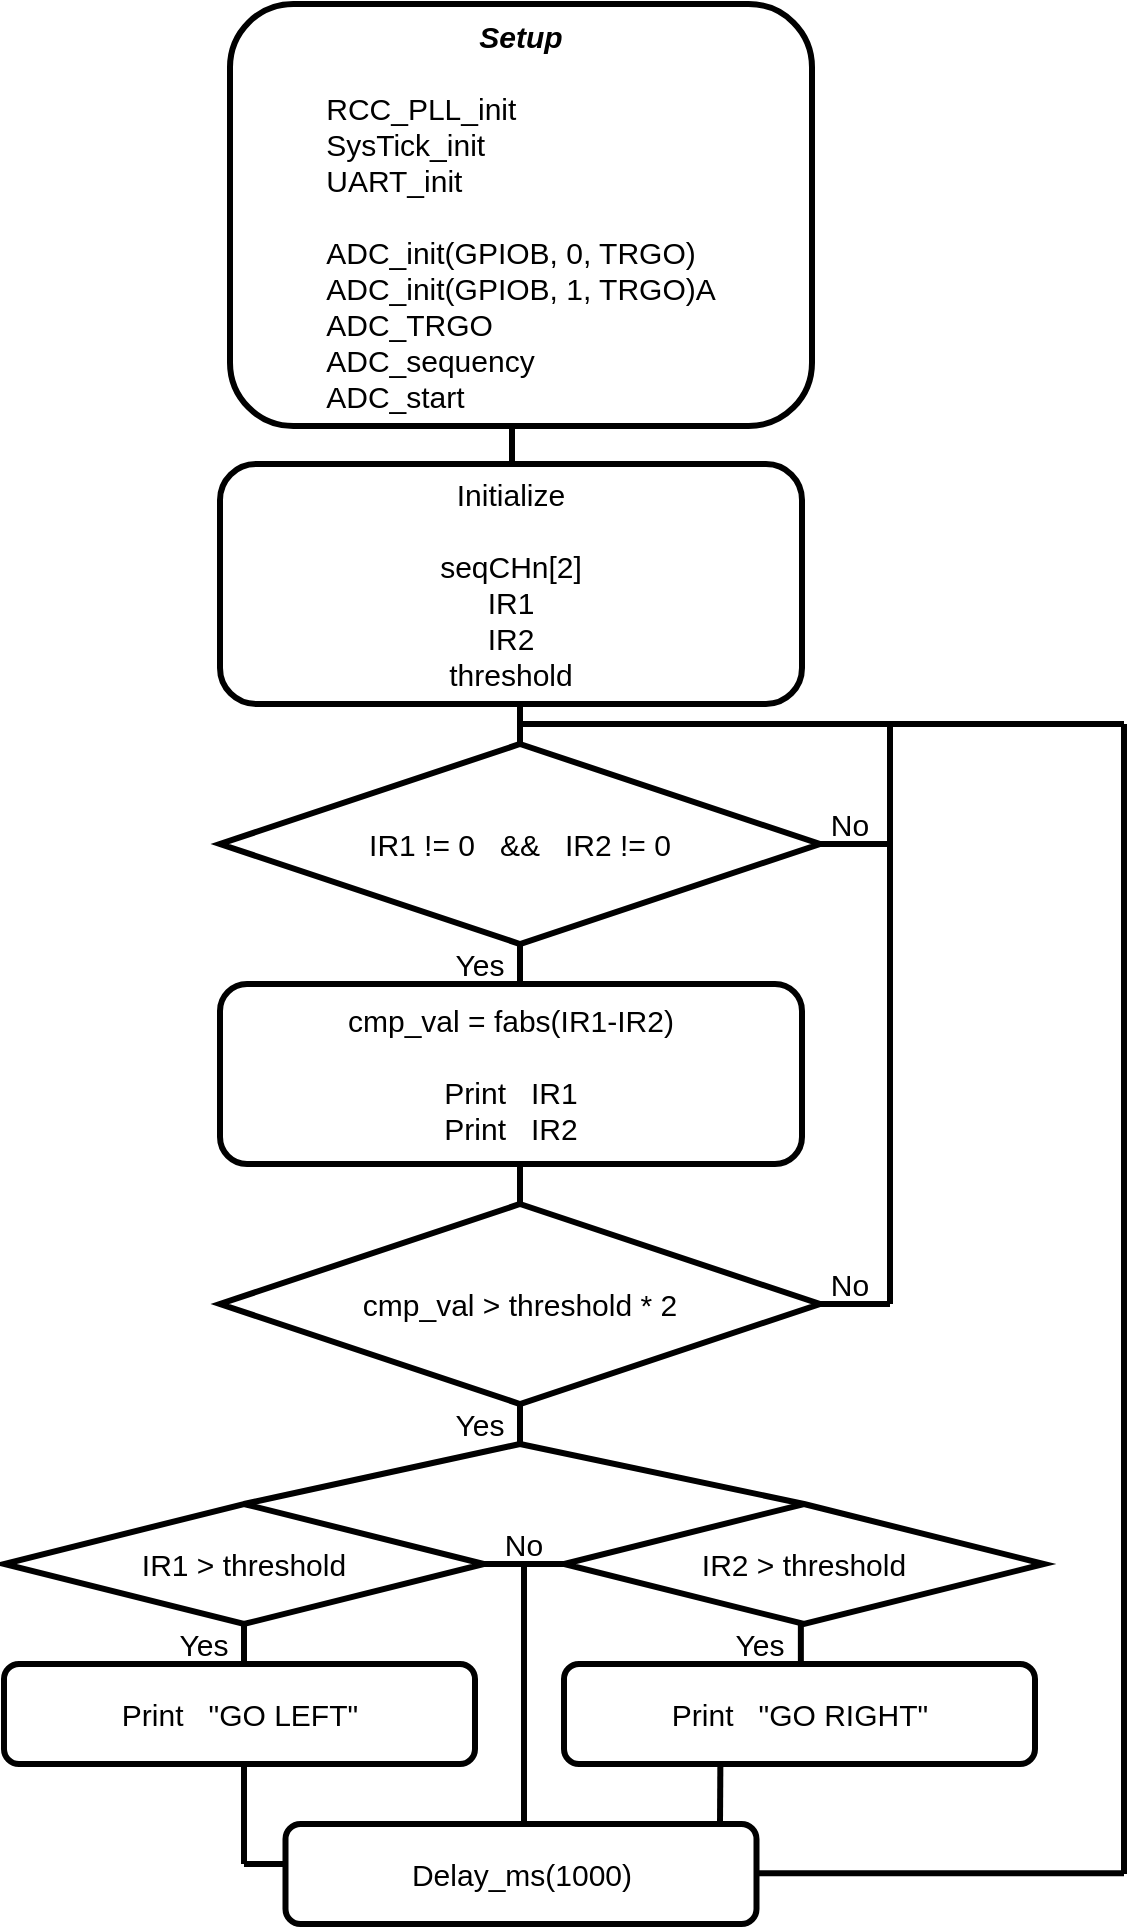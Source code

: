 <mxfile version="15.2.7" type="device"><diagram id="W0j-wVub7BevKi_JYIw6" name="페이지-1"><mxGraphModel dx="1987" dy="2181" grid="1" gridSize="10" guides="1" tooltips="1" connect="1" arrows="1" fold="1" page="1" pageScale="1" pageWidth="827" pageHeight="1169" math="0" shadow="0"><root><mxCell id="0"/><mxCell id="1" parent="0"/><mxCell id="pfp5ijlTgk-dWuZeDqmA-1" value="&lt;font style=&quot;font-size: 15px;&quot;&gt;&lt;font style=&quot;font-size: 15px;&quot;&gt;&lt;b style=&quot;font-size: 15px;&quot;&gt;&lt;i style=&quot;font-size: 15px;&quot;&gt;&lt;font style=&quot;font-size: 15px;&quot;&gt;Setup&lt;/font&gt;&lt;/i&gt;&lt;br style=&quot;font-size: 15px;&quot;&gt;&lt;br style=&quot;font-size: 15px;&quot;&gt;&lt;div style=&quot;font-size: 15px; text-align: left;&quot;&gt;&lt;span style=&quot;font-weight: normal; font-size: 15px;&quot;&gt;RCC_PLL_init&lt;/span&gt;&lt;br style=&quot;font-size: 15px;&quot;&gt;&lt;/div&gt;&lt;/b&gt;&lt;/font&gt;&lt;font style=&quot;font-size: 15px;&quot;&gt;&lt;div style=&quot;font-size: 15px; text-align: left;&quot;&gt;&lt;span style=&quot;font-size: 15px;&quot;&gt;SysTick_init&lt;/span&gt;&lt;/div&gt;&lt;div style=&quot;font-size: 15px; text-align: left;&quot;&gt;&lt;span style=&quot;font-size: 15px;&quot;&gt;UART_init&lt;/span&gt;&lt;/div&gt;&lt;div style=&quot;font-size: 15px; text-align: left;&quot;&gt;&lt;br style=&quot;font-size: 15px;&quot;&gt;&lt;/div&gt;&lt;div style=&quot;font-size: 15px; text-align: left;&quot;&gt;ADC_init(GPIOB, 0, TRGO)&lt;/div&gt;&lt;div style=&quot;font-size: 15px; text-align: left;&quot;&gt;ADC_init(GPIOB, 1, TRGO)A&lt;br style=&quot;font-size: 15px;&quot;&gt;&lt;/div&gt;&lt;div style=&quot;font-size: 15px; text-align: left;&quot;&gt;ADC_TRGO&lt;/div&gt;&lt;div style=&quot;font-size: 15px; text-align: left;&quot;&gt;ADC_sequency&lt;/div&gt;&lt;div style=&quot;font-size: 15px; text-align: left;&quot;&gt;ADC_start&lt;/div&gt;&lt;/font&gt;&lt;/font&gt;" style="rounded=1;whiteSpace=wrap;html=1;fontSize=15;glass=0;strokeWidth=3;shadow=0;" parent="1" vertex="1"><mxGeometry x="273" y="-1150" width="291" height="211" as="geometry"/></mxCell><mxCell id="xOcok9ABJHXmlsZ9fLjj-4" value="" style="endArrow=none;html=1;strokeWidth=3;fontSize=15;" edge="1" parent="1"><mxGeometry width="50" height="50" relative="1" as="geometry"><mxPoint x="414" y="-920" as="sourcePoint"/><mxPoint x="414" y="-939" as="targetPoint"/></mxGeometry></mxCell><mxCell id="xOcok9ABJHXmlsZ9fLjj-5" value="IR1 != 0&amp;nbsp; &amp;nbsp;&amp;amp;&amp;amp;&amp;nbsp; &amp;nbsp;IR2 != 0" style="rhombus;whiteSpace=wrap;html=1;strokeWidth=3;fontSize=15;" vertex="1" parent="1"><mxGeometry x="268" y="-780" width="300" height="100" as="geometry"/></mxCell><mxCell id="xOcok9ABJHXmlsZ9fLjj-6" value="&lt;span style=&quot;font-size: 15px;&quot;&gt;Initialize&lt;/span&gt;&lt;br style=&quot;font-size: 15px;&quot;&gt;&lt;br style=&quot;font-size: 15px;&quot;&gt;&lt;span style=&quot;font-size: 15px;&quot;&gt;seqCHn[2]&lt;/span&gt;&lt;br style=&quot;font-size: 15px;&quot;&gt;&lt;span style=&quot;font-size: 15px;&quot;&gt;IR1&lt;/span&gt;&lt;br style=&quot;font-size: 15px;&quot;&gt;&lt;span style=&quot;font-size: 15px;&quot;&gt;IR2&lt;br style=&quot;font-size: 15px;&quot;&gt;threshold&lt;br style=&quot;font-size: 15px;&quot;&gt;&lt;/span&gt;" style="rounded=1;whiteSpace=wrap;html=1;fontSize=15;glass=0;strokeWidth=3;shadow=0;" vertex="1" parent="1"><mxGeometry x="268" y="-920" width="291" height="120" as="geometry"/></mxCell><mxCell id="xOcok9ABJHXmlsZ9fLjj-7" value="" style="endArrow=none;html=1;strokeWidth=3;fontSize=15;" edge="1" parent="1"><mxGeometry width="50" height="50" relative="1" as="geometry"><mxPoint x="418" y="-780" as="sourcePoint"/><mxPoint x="418" y="-800" as="targetPoint"/></mxGeometry></mxCell><mxCell id="xOcok9ABJHXmlsZ9fLjj-8" value="" style="endArrow=none;html=1;strokeWidth=3;fontSize=15;" edge="1" parent="1"><mxGeometry width="50" height="50" relative="1" as="geometry"><mxPoint x="418" y="-660" as="sourcePoint"/><mxPoint x="418" y="-680" as="targetPoint"/></mxGeometry></mxCell><mxCell id="xOcok9ABJHXmlsZ9fLjj-9" value="Yes" style="text;html=1;strokeColor=none;fillColor=none;align=center;verticalAlign=middle;whiteSpace=wrap;rounded=0;strokeWidth=3;fontSize=15;" vertex="1" parent="1"><mxGeometry x="378" y="-680" width="40" height="20" as="geometry"/></mxCell><mxCell id="xOcok9ABJHXmlsZ9fLjj-10" value="No" style="text;html=1;strokeColor=none;fillColor=none;align=center;verticalAlign=middle;whiteSpace=wrap;rounded=0;strokeWidth=3;fontSize=15;" vertex="1" parent="1"><mxGeometry x="563" y="-750" width="40" height="20" as="geometry"/></mxCell><mxCell id="xOcok9ABJHXmlsZ9fLjj-11" value="" style="endArrow=none;html=1;exitX=1;exitY=1;exitDx=0;exitDy=0;strokeWidth=3;fontSize=15;" edge="1" parent="1" source="xOcok9ABJHXmlsZ9fLjj-10"><mxGeometry width="50" height="50" relative="1" as="geometry"><mxPoint x="588" y="-655" as="sourcePoint"/><mxPoint x="568" y="-730" as="targetPoint"/></mxGeometry></mxCell><mxCell id="xOcok9ABJHXmlsZ9fLjj-12" value="&lt;span style=&quot;font-size: 15px;&quot;&gt;cmp_val = fabs(IR1-IR2)&lt;/span&gt;&lt;span style=&quot;font-size: 15px;&quot;&gt;&lt;br style=&quot;font-size: 15px;&quot;&gt;&lt;br style=&quot;font-size: 15px;&quot;&gt;Print&amp;nbsp; &amp;nbsp;IR1&lt;br style=&quot;font-size: 15px;&quot;&gt;Print&amp;nbsp; &amp;nbsp;IR2&lt;br style=&quot;font-size: 15px;&quot;&gt;&lt;/span&gt;" style="rounded=1;whiteSpace=wrap;html=1;fontSize=15;glass=0;strokeWidth=3;shadow=0;" vertex="1" parent="1"><mxGeometry x="268" y="-660" width="291" height="90" as="geometry"/></mxCell><mxCell id="xOcok9ABJHXmlsZ9fLjj-13" value="" style="endArrow=none;html=1;strokeWidth=3;fontSize=15;" edge="1" parent="1"><mxGeometry width="50" height="50" relative="1" as="geometry"><mxPoint x="418" y="-550" as="sourcePoint"/><mxPoint x="418" y="-570" as="targetPoint"/></mxGeometry></mxCell><mxCell id="xOcok9ABJHXmlsZ9fLjj-14" value="cmp_val &amp;gt; threshold * 2" style="rhombus;whiteSpace=wrap;html=1;strokeWidth=3;fontSize=15;" vertex="1" parent="1"><mxGeometry x="268" y="-550" width="300" height="100" as="geometry"/></mxCell><mxCell id="xOcok9ABJHXmlsZ9fLjj-15" value="" style="endArrow=none;html=1;strokeWidth=3;fontSize=15;" edge="1" parent="1"><mxGeometry width="50" height="50" relative="1" as="geometry"><mxPoint x="418" y="-430" as="sourcePoint"/><mxPoint x="418" y="-450" as="targetPoint"/></mxGeometry></mxCell><mxCell id="xOcok9ABJHXmlsZ9fLjj-16" value="Yes" style="text;html=1;strokeColor=none;fillColor=none;align=center;verticalAlign=middle;whiteSpace=wrap;rounded=0;strokeWidth=3;fontSize=15;" vertex="1" parent="1"><mxGeometry x="378" y="-450" width="40" height="20" as="geometry"/></mxCell><mxCell id="xOcok9ABJHXmlsZ9fLjj-18" value="No" style="text;html=1;strokeColor=none;fillColor=none;align=center;verticalAlign=middle;whiteSpace=wrap;rounded=0;strokeWidth=3;fontSize=15;" vertex="1" parent="1"><mxGeometry x="563" y="-520" width="40" height="20" as="geometry"/></mxCell><mxCell id="xOcok9ABJHXmlsZ9fLjj-19" value="" style="endArrow=none;html=1;exitX=1;exitY=1;exitDx=0;exitDy=0;strokeWidth=3;fontSize=15;" edge="1" parent="1" source="xOcok9ABJHXmlsZ9fLjj-18"><mxGeometry width="50" height="50" relative="1" as="geometry"><mxPoint x="588" y="-425" as="sourcePoint"/><mxPoint x="568" y="-500" as="targetPoint"/></mxGeometry></mxCell><mxCell id="xOcok9ABJHXmlsZ9fLjj-20" value="IR1 &amp;gt; threshold" style="rhombus;whiteSpace=wrap;html=1;strokeWidth=3;fontSize=15;" vertex="1" parent="1"><mxGeometry x="160" y="-400" width="240" height="60" as="geometry"/></mxCell><mxCell id="xOcok9ABJHXmlsZ9fLjj-28" value="" style="endArrow=none;html=1;strokeWidth=3;fontSize=15;" edge="1" parent="1"><mxGeometry width="50" height="50" relative="1" as="geometry"><mxPoint x="280" y="-320" as="sourcePoint"/><mxPoint x="280" y="-340" as="targetPoint"/></mxGeometry></mxCell><mxCell id="xOcok9ABJHXmlsZ9fLjj-29" value="Yes" style="text;html=1;strokeColor=none;fillColor=none;align=center;verticalAlign=middle;whiteSpace=wrap;rounded=0;strokeWidth=3;fontSize=15;" vertex="1" parent="1"><mxGeometry x="240" y="-340" width="40" height="20" as="geometry"/></mxCell><mxCell id="xOcok9ABJHXmlsZ9fLjj-32" value="" style="endArrow=none;html=1;entryX=1;entryY=1;entryDx=0;entryDy=0;strokeWidth=3;fontSize=15;" edge="1" parent="1" target="xOcok9ABJHXmlsZ9fLjj-16"><mxGeometry width="50" height="50" relative="1" as="geometry"><mxPoint x="280" y="-400" as="sourcePoint"/><mxPoint x="360" y="-460" as="targetPoint"/></mxGeometry></mxCell><mxCell id="xOcok9ABJHXmlsZ9fLjj-33" value="" style="endArrow=none;html=1;strokeWidth=3;fontSize=15;" edge="1" parent="1"><mxGeometry width="50" height="50" relative="1" as="geometry"><mxPoint x="560" y="-400" as="sourcePoint"/><mxPoint x="418" y="-430" as="targetPoint"/></mxGeometry></mxCell><mxCell id="xOcok9ABJHXmlsZ9fLjj-34" value="IR2 &amp;gt; threshold" style="rhombus;whiteSpace=wrap;html=1;strokeWidth=3;fontSize=15;" vertex="1" parent="1"><mxGeometry x="440" y="-400" width="240" height="60" as="geometry"/></mxCell><mxCell id="xOcok9ABJHXmlsZ9fLjj-35" value="" style="endArrow=none;html=1;strokeWidth=3;fontSize=15;" edge="1" parent="1"><mxGeometry width="50" height="50" relative="1" as="geometry"><mxPoint x="558.43" y="-320" as="sourcePoint"/><mxPoint x="558.43" y="-340" as="targetPoint"/></mxGeometry></mxCell><mxCell id="xOcok9ABJHXmlsZ9fLjj-36" value="Yes" style="text;html=1;strokeColor=none;fillColor=none;align=center;verticalAlign=middle;whiteSpace=wrap;rounded=0;strokeWidth=3;fontSize=15;" vertex="1" parent="1"><mxGeometry x="518.43" y="-340" width="40" height="20" as="geometry"/></mxCell><mxCell id="xOcok9ABJHXmlsZ9fLjj-37" value="&lt;span style=&quot;font-size: 15px;&quot;&gt;Print&amp;nbsp; &amp;nbsp;&quot;GO LEFT&quot;&lt;br style=&quot;font-size: 15px;&quot;&gt;&lt;/span&gt;" style="rounded=1;whiteSpace=wrap;html=1;fontSize=15;glass=0;strokeWidth=3;shadow=0;" vertex="1" parent="1"><mxGeometry x="160" y="-320" width="235.5" height="50" as="geometry"/></mxCell><mxCell id="xOcok9ABJHXmlsZ9fLjj-39" value="&lt;span style=&quot;font-size: 15px;&quot;&gt;Print&amp;nbsp; &amp;nbsp;&quot;GO RIGHT&quot;&lt;/span&gt;&lt;span style=&quot;font-size: 15px;&quot;&gt;&lt;br style=&quot;font-size: 15px;&quot;&gt;&lt;/span&gt;" style="rounded=1;whiteSpace=wrap;html=1;fontSize=15;glass=0;strokeWidth=3;shadow=0;" vertex="1" parent="1"><mxGeometry x="440" y="-320" width="235.5" height="50" as="geometry"/></mxCell><mxCell id="xOcok9ABJHXmlsZ9fLjj-40" value="" style="endArrow=none;html=1;strokeWidth=3;fontSize=15;" edge="1" parent="1"><mxGeometry width="50" height="50" relative="1" as="geometry"><mxPoint x="420" y="-240" as="sourcePoint"/><mxPoint x="420" y="-370" as="targetPoint"/></mxGeometry></mxCell><mxCell id="xOcok9ABJHXmlsZ9fLjj-41" value="" style="endArrow=none;html=1;exitX=0;exitY=0.5;exitDx=0;exitDy=0;strokeWidth=3;fontSize=15;" edge="1" parent="1" source="xOcok9ABJHXmlsZ9fLjj-34"><mxGeometry width="50" height="50" relative="1" as="geometry"><mxPoint x="420" y="-295" as="sourcePoint"/><mxPoint x="400" y="-370" as="targetPoint"/></mxGeometry></mxCell><mxCell id="xOcok9ABJHXmlsZ9fLjj-42" value="No" style="text;html=1;strokeColor=none;fillColor=none;align=center;verticalAlign=middle;whiteSpace=wrap;rounded=0;strokeWidth=3;fontSize=15;" vertex="1" parent="1"><mxGeometry x="400" y="-390" width="40" height="20" as="geometry"/></mxCell><mxCell id="xOcok9ABJHXmlsZ9fLjj-43" value="&lt;span style=&quot;font-size: 15px;&quot;&gt;Delay_ms(1000)&lt;br style=&quot;font-size: 15px;&quot;&gt;&lt;/span&gt;" style="rounded=1;whiteSpace=wrap;html=1;fontSize=15;glass=0;strokeWidth=3;shadow=0;" vertex="1" parent="1"><mxGeometry x="300.75" y="-240" width="235.5" height="50" as="geometry"/></mxCell><mxCell id="xOcok9ABJHXmlsZ9fLjj-44" value="" style="endArrow=none;html=1;strokeWidth=3;fontSize=15;" edge="1" parent="1"><mxGeometry width="50" height="50" relative="1" as="geometry"><mxPoint x="603" y="-790" as="sourcePoint"/><mxPoint x="603" y="-730" as="targetPoint"/></mxGeometry></mxCell><mxCell id="xOcok9ABJHXmlsZ9fLjj-45" value="" style="endArrow=none;html=1;strokeWidth=3;fontSize=15;" edge="1" parent="1"><mxGeometry width="50" height="50" relative="1" as="geometry"><mxPoint x="720" y="-790" as="sourcePoint"/><mxPoint x="418" y="-790" as="targetPoint"/></mxGeometry></mxCell><mxCell id="xOcok9ABJHXmlsZ9fLjj-46" value="" style="endArrow=none;html=1;strokeWidth=3;fontSize=15;" edge="1" parent="1"><mxGeometry width="50" height="50" relative="1" as="geometry"><mxPoint x="720" y="-710" as="sourcePoint"/><mxPoint x="720" y="-790" as="targetPoint"/></mxGeometry></mxCell><mxCell id="xOcok9ABJHXmlsZ9fLjj-47" value="" style="endArrow=none;html=1;strokeWidth=3;fontSize=15;" edge="1" parent="1"><mxGeometry width="50" height="50" relative="1" as="geometry"><mxPoint x="603" y="-500" as="sourcePoint"/><mxPoint x="603" y="-730" as="targetPoint"/></mxGeometry></mxCell><mxCell id="xOcok9ABJHXmlsZ9fLjj-48" value="" style="endArrow=none;html=1;strokeWidth=3;fontSize=15;" edge="1" parent="1"><mxGeometry width="50" height="50" relative="1" as="geometry"><mxPoint x="720" y="-215.42" as="sourcePoint"/><mxPoint x="536.25" y="-215.42" as="targetPoint"/></mxGeometry></mxCell><mxCell id="xOcok9ABJHXmlsZ9fLjj-49" value="" style="endArrow=none;html=1;strokeWidth=3;fontSize=15;" edge="1" parent="1"><mxGeometry width="50" height="50" relative="1" as="geometry"><mxPoint x="720" y="-215" as="sourcePoint"/><mxPoint x="720" y="-710" as="targetPoint"/></mxGeometry></mxCell><mxCell id="xOcok9ABJHXmlsZ9fLjj-50" value="" style="endArrow=none;html=1;strokeWidth=3;fontSize=15;" edge="1" parent="1"><mxGeometry width="50" height="50" relative="1" as="geometry"><mxPoint x="280" y="-220" as="sourcePoint"/><mxPoint x="280" y="-270" as="targetPoint"/></mxGeometry></mxCell><mxCell id="xOcok9ABJHXmlsZ9fLjj-52" value="" style="endArrow=none;html=1;exitX=0.003;exitY=0.399;exitDx=0;exitDy=0;exitPerimeter=0;strokeWidth=3;fontSize=15;" edge="1" parent="1" source="xOcok9ABJHXmlsZ9fLjj-43"><mxGeometry width="50" height="50" relative="1" as="geometry"><mxPoint x="250" y="-185" as="sourcePoint"/><mxPoint x="280" y="-220" as="targetPoint"/></mxGeometry></mxCell><mxCell id="xOcok9ABJHXmlsZ9fLjj-53" value="" style="endArrow=none;html=1;entryX=0.332;entryY=1.001;entryDx=0;entryDy=0;entryPerimeter=0;strokeWidth=3;fontSize=15;" edge="1" parent="1" target="xOcok9ABJHXmlsZ9fLjj-39"><mxGeometry width="50" height="50" relative="1" as="geometry"><mxPoint x="518" y="-240" as="sourcePoint"/><mxPoint x="520" y="-270" as="targetPoint"/></mxGeometry></mxCell></root></mxGraphModel></diagram></mxfile>